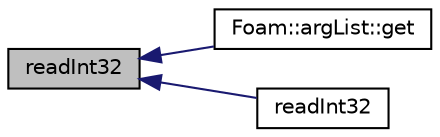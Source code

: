 digraph "readInt32"
{
  bgcolor="transparent";
  edge [fontname="Helvetica",fontsize="10",labelfontname="Helvetica",labelfontsize="10"];
  node [fontname="Helvetica",fontsize="10",shape=record];
  rankdir="LR";
  Node1 [label="readInt32",height=0.2,width=0.4,color="black", fillcolor="grey75", style="filled" fontcolor="black"];
  Node1 -> Node2 [dir="back",color="midnightblue",fontsize="10",style="solid",fontname="Helvetica"];
  Node2 [label="Foam::argList::get",height=0.2,width=0.4,color="black",URL="$classFoam_1_1argList.html#a7df5860d9f92bd69255c93621d67c605"];
  Node1 -> Node3 [dir="back",color="midnightblue",fontsize="10",style="solid",fontname="Helvetica"];
  Node3 [label="readInt32",height=0.2,width=0.4,color="black",URL="$namespaceFoam.html#a3b073bb2c96989af6c5e77b1b9f1a51c",tooltip="Parse entire string as a int32_t, skipping leading/trailing whitespace. "];
}
